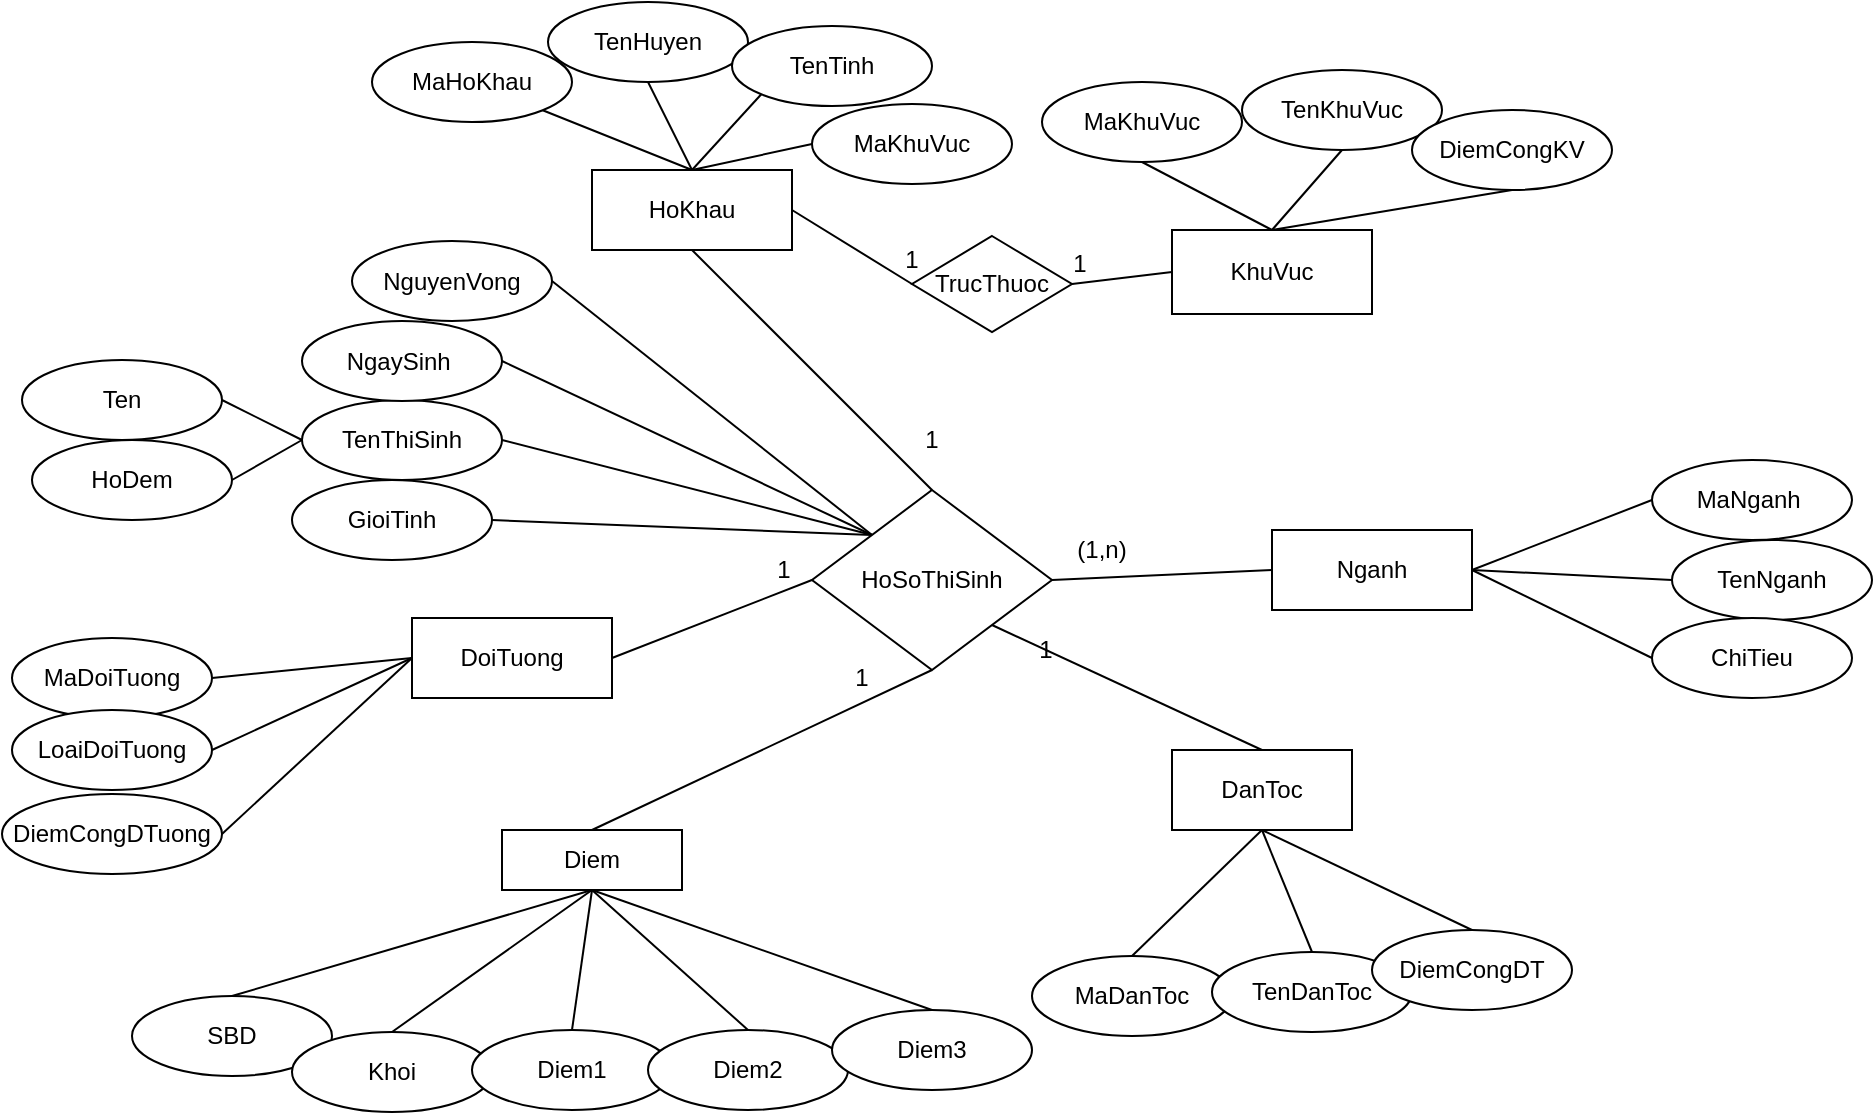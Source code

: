 <mxfile version="11.3.0" type="device" pages="1"><diagram id="OB_5ZmRaWI_FpevhPYKX" name="Page-1"><mxGraphModel dx="1092" dy="504" grid="1" gridSize="10" guides="1" tooltips="1" connect="1" arrows="1" fold="1" page="1" pageScale="1" pageWidth="850" pageHeight="1100" math="0" shadow="0"><root><mxCell id="0"/><mxCell id="1" parent="0"/><mxCell id="D_S3gE4rO2uJfi0yPm_R-3" value="TenThiSinh" style="ellipse;whiteSpace=wrap;html=1;" parent="1" vertex="1"><mxGeometry x="275" y="225" width="100" height="40" as="geometry"/></mxCell><mxCell id="D_S3gE4rO2uJfi0yPm_R-4" value="NgaySinh&amp;nbsp;" style="ellipse;whiteSpace=wrap;html=1;" parent="1" vertex="1"><mxGeometry x="275" y="185.5" width="100" height="40" as="geometry"/></mxCell><mxCell id="D_S3gE4rO2uJfi0yPm_R-5" value="GioiTinh" style="ellipse;whiteSpace=wrap;html=1;" parent="1" vertex="1"><mxGeometry x="270" y="265" width="100" height="40" as="geometry"/></mxCell><mxCell id="D_S3gE4rO2uJfi0yPm_R-10" value="NguyenVong" style="ellipse;whiteSpace=wrap;html=1;" parent="1" vertex="1"><mxGeometry x="300" y="145.5" width="100" height="40" as="geometry"/></mxCell><mxCell id="D_S3gE4rO2uJfi0yPm_R-11" value="HoKhau" style="rounded=0;whiteSpace=wrap;html=1;" parent="1" vertex="1"><mxGeometry x="420" y="110" width="100" height="40" as="geometry"/></mxCell><mxCell id="D_S3gE4rO2uJfi0yPm_R-12" value="MaHoKhau" style="ellipse;whiteSpace=wrap;html=1;" parent="1" vertex="1"><mxGeometry x="310" y="46" width="100" height="40" as="geometry"/></mxCell><mxCell id="D_S3gE4rO2uJfi0yPm_R-13" value="TenHuyen" style="ellipse;whiteSpace=wrap;html=1;" parent="1" vertex="1"><mxGeometry x="398" y="26" width="100" height="40" as="geometry"/></mxCell><mxCell id="D_S3gE4rO2uJfi0yPm_R-14" value="TenTinh" style="ellipse;whiteSpace=wrap;html=1;" parent="1" vertex="1"><mxGeometry x="490" y="38" width="100" height="40" as="geometry"/></mxCell><mxCell id="D_S3gE4rO2uJfi0yPm_R-15" value="MaKhuVuc" style="ellipse;whiteSpace=wrap;html=1;" parent="1" vertex="1"><mxGeometry x="530" y="77" width="100" height="40" as="geometry"/></mxCell><mxCell id="D_S3gE4rO2uJfi0yPm_R-16" value="MaKhuVuc" style="ellipse;whiteSpace=wrap;html=1;" parent="1" vertex="1"><mxGeometry x="645" y="66" width="100" height="40" as="geometry"/></mxCell><mxCell id="D_S3gE4rO2uJfi0yPm_R-17" value="TenKhuVuc" style="ellipse;whiteSpace=wrap;html=1;" parent="1" vertex="1"><mxGeometry x="745" y="60" width="100" height="40" as="geometry"/></mxCell><mxCell id="D_S3gE4rO2uJfi0yPm_R-18" value="DiemCongKV" style="ellipse;whiteSpace=wrap;html=1;" parent="1" vertex="1"><mxGeometry x="830" y="80" width="100" height="40" as="geometry"/></mxCell><mxCell id="D_S3gE4rO2uJfi0yPm_R-19" value="KhuVuc" style="rounded=0;whiteSpace=wrap;html=1;" parent="1" vertex="1"><mxGeometry x="710" y="140" width="100" height="42" as="geometry"/></mxCell><mxCell id="D_S3gE4rO2uJfi0yPm_R-20" value="MaDoiTuong" style="ellipse;whiteSpace=wrap;html=1;" parent="1" vertex="1"><mxGeometry x="130" y="344" width="100" height="40" as="geometry"/></mxCell><mxCell id="D_S3gE4rO2uJfi0yPm_R-21" value="LoaiDoiTuong" style="ellipse;whiteSpace=wrap;html=1;" parent="1" vertex="1"><mxGeometry x="130" y="380" width="100" height="40" as="geometry"/></mxCell><mxCell id="D_S3gE4rO2uJfi0yPm_R-22" value="DiemCongDTuong" style="ellipse;whiteSpace=wrap;html=1;" parent="1" vertex="1"><mxGeometry x="125" y="422" width="110" height="40" as="geometry"/></mxCell><mxCell id="D_S3gE4rO2uJfi0yPm_R-23" value="DoiTuong" style="rounded=0;whiteSpace=wrap;html=1;" parent="1" vertex="1"><mxGeometry x="330" y="334" width="100" height="40" as="geometry"/></mxCell><mxCell id="D_S3gE4rO2uJfi0yPm_R-24" value="Diem" style="rounded=0;whiteSpace=wrap;html=1;" parent="1" vertex="1"><mxGeometry x="375" y="440" width="90" height="30" as="geometry"/></mxCell><mxCell id="D_S3gE4rO2uJfi0yPm_R-25" value="SBD" style="ellipse;whiteSpace=wrap;html=1;" parent="1" vertex="1"><mxGeometry x="190" y="523" width="100" height="40" as="geometry"/></mxCell><mxCell id="D_S3gE4rO2uJfi0yPm_R-26" value="Khoi" style="ellipse;whiteSpace=wrap;html=1;" parent="1" vertex="1"><mxGeometry x="270" y="541" width="100" height="40" as="geometry"/></mxCell><mxCell id="D_S3gE4rO2uJfi0yPm_R-27" value="Diem1" style="ellipse;whiteSpace=wrap;html=1;" parent="1" vertex="1"><mxGeometry x="360" y="540" width="100" height="40" as="geometry"/></mxCell><mxCell id="D_S3gE4rO2uJfi0yPm_R-28" value="Diem2" style="ellipse;whiteSpace=wrap;html=1;" parent="1" vertex="1"><mxGeometry x="448" y="540" width="100" height="40" as="geometry"/></mxCell><mxCell id="D_S3gE4rO2uJfi0yPm_R-29" value="Diem3" style="ellipse;whiteSpace=wrap;html=1;" parent="1" vertex="1"><mxGeometry x="540" y="530" width="100" height="40" as="geometry"/></mxCell><mxCell id="D_S3gE4rO2uJfi0yPm_R-30" value="DanToc" style="rounded=0;whiteSpace=wrap;html=1;" parent="1" vertex="1"><mxGeometry x="710" y="400" width="90" height="40" as="geometry"/></mxCell><mxCell id="D_S3gE4rO2uJfi0yPm_R-31" value="MaDanToc" style="ellipse;whiteSpace=wrap;html=1;" parent="1" vertex="1"><mxGeometry x="640" y="503" width="100" height="40" as="geometry"/></mxCell><mxCell id="D_S3gE4rO2uJfi0yPm_R-32" value="TenDanToc" style="ellipse;whiteSpace=wrap;html=1;" parent="1" vertex="1"><mxGeometry x="730" y="501" width="100" height="40" as="geometry"/></mxCell><mxCell id="D_S3gE4rO2uJfi0yPm_R-33" value="DiemCongDT" style="ellipse;whiteSpace=wrap;html=1;" parent="1" vertex="1"><mxGeometry x="810" y="490" width="100" height="40" as="geometry"/></mxCell><mxCell id="D_S3gE4rO2uJfi0yPm_R-34" value="MaNganh&amp;nbsp;" style="ellipse;whiteSpace=wrap;html=1;" parent="1" vertex="1"><mxGeometry x="950" y="255" width="100" height="40" as="geometry"/></mxCell><mxCell id="D_S3gE4rO2uJfi0yPm_R-35" value="TenNganh" style="ellipse;whiteSpace=wrap;html=1;" parent="1" vertex="1"><mxGeometry x="960" y="295" width="100" height="40" as="geometry"/></mxCell><mxCell id="D_S3gE4rO2uJfi0yPm_R-36" value="ChiTieu" style="ellipse;whiteSpace=wrap;html=1;" parent="1" vertex="1"><mxGeometry x="950" y="334" width="100" height="40" as="geometry"/></mxCell><mxCell id="D_S3gE4rO2uJfi0yPm_R-37" value="Nganh" style="rounded=0;whiteSpace=wrap;html=1;" parent="1" vertex="1"><mxGeometry x="760" y="290" width="100" height="40" as="geometry"/></mxCell><mxCell id="D_S3gE4rO2uJfi0yPm_R-45" value="TrucThuoc" style="rhombus;whiteSpace=wrap;html=1;" parent="1" vertex="1"><mxGeometry x="580" y="143" width="80" height="48" as="geometry"/></mxCell><mxCell id="D_S3gE4rO2uJfi0yPm_R-46" value="" style="endArrow=none;html=1;exitX=1;exitY=0.5;exitDx=0;exitDy=0;entryX=0;entryY=0.5;entryDx=0;entryDy=0;" parent="1" source="D_S3gE4rO2uJfi0yPm_R-11" target="D_S3gE4rO2uJfi0yPm_R-45" edge="1"><mxGeometry width="50" height="50" relative="1" as="geometry"><mxPoint x="540" y="190" as="sourcePoint"/><mxPoint x="590" y="140" as="targetPoint"/></mxGeometry></mxCell><mxCell id="D_S3gE4rO2uJfi0yPm_R-47" value="" style="endArrow=none;html=1;entryX=0;entryY=0.5;entryDx=0;entryDy=0;exitX=1;exitY=0.5;exitDx=0;exitDy=0;" parent="1" source="D_S3gE4rO2uJfi0yPm_R-45" target="D_S3gE4rO2uJfi0yPm_R-19" edge="1"><mxGeometry width="50" height="50" relative="1" as="geometry"><mxPoint x="640" y="230" as="sourcePoint"/><mxPoint x="690" y="180" as="targetPoint"/></mxGeometry></mxCell><mxCell id="lRm2P8L8RYFZ5Ru9Ug25-1" value="HoSoThiSinh" style="rhombus;whiteSpace=wrap;html=1;" vertex="1" parent="1"><mxGeometry x="530" y="270" width="120" height="90" as="geometry"/></mxCell><mxCell id="lRm2P8L8RYFZ5Ru9Ug25-3" value="" style="endArrow=none;html=1;entryX=0.5;entryY=1;entryDx=0;entryDy=0;exitX=0.5;exitY=0;exitDx=0;exitDy=0;" edge="1" parent="1" source="lRm2P8L8RYFZ5Ru9Ug25-1" target="D_S3gE4rO2uJfi0yPm_R-11"><mxGeometry width="50" height="50" relative="1" as="geometry"><mxPoint x="480" y="240" as="sourcePoint"/><mxPoint x="530" y="190" as="targetPoint"/></mxGeometry></mxCell><mxCell id="lRm2P8L8RYFZ5Ru9Ug25-5" value="" style="endArrow=none;html=1;entryX=0.5;entryY=0;entryDx=0;entryDy=0;" edge="1" parent="1" source="D_S3gE4rO2uJfi0yPm_R-12" target="D_S3gE4rO2uJfi0yPm_R-11"><mxGeometry width="50" height="50" relative="1" as="geometry"><mxPoint x="360" y="136" as="sourcePoint"/><mxPoint x="360" y="156.711" as="targetPoint"/></mxGeometry></mxCell><mxCell id="lRm2P8L8RYFZ5Ru9Ug25-6" value="" style="endArrow=none;html=1;entryX=0.5;entryY=1;entryDx=0;entryDy=0;exitX=0.5;exitY=0;exitDx=0;exitDy=0;" edge="1" parent="1" source="D_S3gE4rO2uJfi0yPm_R-11" target="D_S3gE4rO2uJfi0yPm_R-13"><mxGeometry width="50" height="50" relative="1" as="geometry"><mxPoint x="430" y="120" as="sourcePoint"/><mxPoint x="480" y="70" as="targetPoint"/></mxGeometry></mxCell><mxCell id="lRm2P8L8RYFZ5Ru9Ug25-7" value="" style="endArrow=none;html=1;entryX=0;entryY=1;entryDx=0;entryDy=0;exitX=0.5;exitY=0;exitDx=0;exitDy=0;" edge="1" parent="1" source="D_S3gE4rO2uJfi0yPm_R-11" target="D_S3gE4rO2uJfi0yPm_R-14"><mxGeometry width="50" height="50" relative="1" as="geometry"><mxPoint x="450" y="120" as="sourcePoint"/><mxPoint x="500" y="70" as="targetPoint"/></mxGeometry></mxCell><mxCell id="lRm2P8L8RYFZ5Ru9Ug25-8" value="" style="endArrow=none;html=1;entryX=0;entryY=0.5;entryDx=0;entryDy=0;exitX=0.5;exitY=0;exitDx=0;exitDy=0;" edge="1" parent="1" source="D_S3gE4rO2uJfi0yPm_R-11" target="D_S3gE4rO2uJfi0yPm_R-15"><mxGeometry width="50" height="50" relative="1" as="geometry"><mxPoint x="490" y="150" as="sourcePoint"/><mxPoint x="540" y="100" as="targetPoint"/></mxGeometry></mxCell><mxCell id="lRm2P8L8RYFZ5Ru9Ug25-10" value="" style="endArrow=none;html=1;entryX=0.5;entryY=1;entryDx=0;entryDy=0;exitX=0.5;exitY=0;exitDx=0;exitDy=0;" edge="1" parent="1" source="D_S3gE4rO2uJfi0yPm_R-19" target="D_S3gE4rO2uJfi0yPm_R-17"><mxGeometry width="50" height="50" relative="1" as="geometry"><mxPoint x="740" y="160" as="sourcePoint"/><mxPoint x="790" y="110" as="targetPoint"/></mxGeometry></mxCell><mxCell id="lRm2P8L8RYFZ5Ru9Ug25-11" value="" style="endArrow=none;html=1;entryX=0.5;entryY=1;entryDx=0;entryDy=0;exitX=0.5;exitY=0;exitDx=0;exitDy=0;" edge="1" parent="1" source="D_S3gE4rO2uJfi0yPm_R-19" target="D_S3gE4rO2uJfi0yPm_R-18"><mxGeometry width="50" height="50" relative="1" as="geometry"><mxPoint x="800" y="180" as="sourcePoint"/><mxPoint x="850" y="130" as="targetPoint"/></mxGeometry></mxCell><mxCell id="lRm2P8L8RYFZ5Ru9Ug25-12" value="" style="endArrow=none;html=1;entryX=0.5;entryY=1;entryDx=0;entryDy=0;exitX=0.5;exitY=0;exitDx=0;exitDy=0;" edge="1" parent="1" source="D_S3gE4rO2uJfi0yPm_R-19" target="D_S3gE4rO2uJfi0yPm_R-16"><mxGeometry width="50" height="50" relative="1" as="geometry"><mxPoint x="670" y="160" as="sourcePoint"/><mxPoint x="720" y="110" as="targetPoint"/></mxGeometry></mxCell><mxCell id="lRm2P8L8RYFZ5Ru9Ug25-13" value="" style="endArrow=none;html=1;entryX=1;entryY=0.5;entryDx=0;entryDy=0;exitX=0;exitY=0.5;exitDx=0;exitDy=0;" edge="1" parent="1" source="D_S3gE4rO2uJfi0yPm_R-34" target="D_S3gE4rO2uJfi0yPm_R-37"><mxGeometry width="50" height="50" relative="1" as="geometry"><mxPoint x="740" y="370" as="sourcePoint"/><mxPoint x="790" y="320" as="targetPoint"/><Array as="points"/></mxGeometry></mxCell><mxCell id="lRm2P8L8RYFZ5Ru9Ug25-14" value="" style="endArrow=none;html=1;entryX=0;entryY=0.5;entryDx=0;entryDy=0;exitX=1;exitY=0.5;exitDx=0;exitDy=0;" edge="1" parent="1" source="D_S3gE4rO2uJfi0yPm_R-37" target="D_S3gE4rO2uJfi0yPm_R-35"><mxGeometry width="50" height="50" relative="1" as="geometry"><mxPoint x="1010" y="360" as="sourcePoint"/><mxPoint x="1060" y="310" as="targetPoint"/></mxGeometry></mxCell><mxCell id="lRm2P8L8RYFZ5Ru9Ug25-15" value="" style="endArrow=none;html=1;entryX=0;entryY=0.5;entryDx=0;entryDy=0;exitX=1;exitY=0.5;exitDx=0;exitDy=0;" edge="1" parent="1" source="D_S3gE4rO2uJfi0yPm_R-37" target="D_S3gE4rO2uJfi0yPm_R-36"><mxGeometry width="50" height="50" relative="1" as="geometry"><mxPoint x="1010" y="390" as="sourcePoint"/><mxPoint x="1060" y="340" as="targetPoint"/></mxGeometry></mxCell><mxCell id="lRm2P8L8RYFZ5Ru9Ug25-16" value="" style="endArrow=none;html=1;entryX=0;entryY=0.5;entryDx=0;entryDy=0;exitX=1;exitY=0.5;exitDx=0;exitDy=0;" edge="1" parent="1" source="lRm2P8L8RYFZ5Ru9Ug25-1" target="D_S3gE4rO2uJfi0yPm_R-37"><mxGeometry width="50" height="50" relative="1" as="geometry"><mxPoint x="660" y="380" as="sourcePoint"/><mxPoint x="710" y="330" as="targetPoint"/></mxGeometry></mxCell><mxCell id="lRm2P8L8RYFZ5Ru9Ug25-17" value="" style="endArrow=none;html=1;exitX=0.5;exitY=0;exitDx=0;exitDy=0;" edge="1" parent="1" source="D_S3gE4rO2uJfi0yPm_R-25"><mxGeometry width="50" height="50" relative="1" as="geometry"><mxPoint x="300" y="530" as="sourcePoint"/><mxPoint x="420" y="470" as="targetPoint"/></mxGeometry></mxCell><mxCell id="lRm2P8L8RYFZ5Ru9Ug25-18" value="" style="endArrow=none;html=1;entryX=0.5;entryY=1;entryDx=0;entryDy=0;exitX=0.5;exitY=0;exitDx=0;exitDy=0;" edge="1" parent="1" source="D_S3gE4rO2uJfi0yPm_R-26" target="D_S3gE4rO2uJfi0yPm_R-24"><mxGeometry width="50" height="50" relative="1" as="geometry"><mxPoint x="380" y="500" as="sourcePoint"/><mxPoint x="430" y="450" as="targetPoint"/></mxGeometry></mxCell><mxCell id="lRm2P8L8RYFZ5Ru9Ug25-19" value="" style="endArrow=none;html=1;exitX=0.5;exitY=0;exitDx=0;exitDy=0;entryX=0.5;entryY=1;entryDx=0;entryDy=0;" edge="1" parent="1" source="D_S3gE4rO2uJfi0yPm_R-27" target="D_S3gE4rO2uJfi0yPm_R-24"><mxGeometry width="50" height="50" relative="1" as="geometry"><mxPoint x="410" y="510" as="sourcePoint"/><mxPoint x="460" y="460" as="targetPoint"/></mxGeometry></mxCell><mxCell id="lRm2P8L8RYFZ5Ru9Ug25-20" value="" style="endArrow=none;html=1;exitX=0.5;exitY=0;exitDx=0;exitDy=0;entryX=0.5;entryY=1;entryDx=0;entryDy=0;" edge="1" parent="1" source="D_S3gE4rO2uJfi0yPm_R-28" target="D_S3gE4rO2uJfi0yPm_R-24"><mxGeometry width="50" height="50" relative="1" as="geometry"><mxPoint x="450" y="490" as="sourcePoint"/><mxPoint x="500" y="440" as="targetPoint"/></mxGeometry></mxCell><mxCell id="lRm2P8L8RYFZ5Ru9Ug25-21" value="" style="endArrow=none;html=1;entryX=0.5;entryY=0;entryDx=0;entryDy=0;exitX=0.5;exitY=1;exitDx=0;exitDy=0;" edge="1" parent="1" source="D_S3gE4rO2uJfi0yPm_R-24" target="D_S3gE4rO2uJfi0yPm_R-29"><mxGeometry width="50" height="50" relative="1" as="geometry"><mxPoint x="520" y="480" as="sourcePoint"/><mxPoint x="570" y="430" as="targetPoint"/></mxGeometry></mxCell><mxCell id="lRm2P8L8RYFZ5Ru9Ug25-22" value="" style="endArrow=none;html=1;exitX=0.5;exitY=0;exitDx=0;exitDy=0;entryX=0.5;entryY=1;entryDx=0;entryDy=0;" edge="1" parent="1" source="D_S3gE4rO2uJfi0yPm_R-31" target="D_S3gE4rO2uJfi0yPm_R-30"><mxGeometry width="50" height="50" relative="1" as="geometry"><mxPoint x="620" y="480" as="sourcePoint"/><mxPoint x="670" y="430" as="targetPoint"/></mxGeometry></mxCell><mxCell id="lRm2P8L8RYFZ5Ru9Ug25-23" value="" style="endArrow=none;html=1;exitX=0.5;exitY=0;exitDx=0;exitDy=0;entryX=0.5;entryY=1;entryDx=0;entryDy=0;" edge="1" parent="1" source="D_S3gE4rO2uJfi0yPm_R-32" target="D_S3gE4rO2uJfi0yPm_R-30"><mxGeometry width="50" height="50" relative="1" as="geometry"><mxPoint x="830" y="570" as="sourcePoint"/><mxPoint x="880" y="520" as="targetPoint"/></mxGeometry></mxCell><mxCell id="lRm2P8L8RYFZ5Ru9Ug25-24" value="" style="endArrow=none;html=1;exitX=0.5;exitY=0;exitDx=0;exitDy=0;entryX=0.5;entryY=1;entryDx=0;entryDy=0;" edge="1" parent="1" source="D_S3gE4rO2uJfi0yPm_R-33" target="D_S3gE4rO2uJfi0yPm_R-30"><mxGeometry width="50" height="50" relative="1" as="geometry"><mxPoint x="850" y="550" as="sourcePoint"/><mxPoint x="900" y="500" as="targetPoint"/></mxGeometry></mxCell><mxCell id="lRm2P8L8RYFZ5Ru9Ug25-25" value="" style="endArrow=none;html=1;exitX=1;exitY=0.5;exitDx=0;exitDy=0;entryX=0;entryY=0.5;entryDx=0;entryDy=0;" edge="1" parent="1" source="D_S3gE4rO2uJfi0yPm_R-20" target="D_S3gE4rO2uJfi0yPm_R-23"><mxGeometry width="50" height="50" relative="1" as="geometry"><mxPoint x="170" y="400" as="sourcePoint"/><mxPoint x="220" y="350" as="targetPoint"/></mxGeometry></mxCell><mxCell id="lRm2P8L8RYFZ5Ru9Ug25-26" value="" style="endArrow=none;html=1;exitX=1;exitY=0.5;exitDx=0;exitDy=0;entryX=0;entryY=0.5;entryDx=0;entryDy=0;" edge="1" parent="1" source="D_S3gE4rO2uJfi0yPm_R-21" target="D_S3gE4rO2uJfi0yPm_R-23"><mxGeometry width="50" height="50" relative="1" as="geometry"><mxPoint x="170" y="400" as="sourcePoint"/><mxPoint x="220" y="350" as="targetPoint"/></mxGeometry></mxCell><mxCell id="lRm2P8L8RYFZ5Ru9Ug25-27" value="" style="endArrow=none;html=1;exitX=1;exitY=0.5;exitDx=0;exitDy=0;entryX=0;entryY=0.5;entryDx=0;entryDy=0;" edge="1" parent="1" source="D_S3gE4rO2uJfi0yPm_R-22" target="D_S3gE4rO2uJfi0yPm_R-23"><mxGeometry width="50" height="50" relative="1" as="geometry"><mxPoint x="190" y="430" as="sourcePoint"/><mxPoint x="240" y="380" as="targetPoint"/></mxGeometry></mxCell><mxCell id="lRm2P8L8RYFZ5Ru9Ug25-28" value="" style="endArrow=none;html=1;entryX=0.5;entryY=0;entryDx=0;entryDy=0;exitX=1;exitY=1;exitDx=0;exitDy=0;" edge="1" parent="1" source="lRm2P8L8RYFZ5Ru9Ug25-1" target="D_S3gE4rO2uJfi0yPm_R-30"><mxGeometry width="50" height="50" relative="1" as="geometry"><mxPoint x="690" y="440" as="sourcePoint"/><mxPoint x="740" y="390" as="targetPoint"/></mxGeometry></mxCell><mxCell id="lRm2P8L8RYFZ5Ru9Ug25-30" value="" style="endArrow=none;html=1;entryX=0;entryY=0.5;entryDx=0;entryDy=0;exitX=1;exitY=0.5;exitDx=0;exitDy=0;" edge="1" parent="1" source="D_S3gE4rO2uJfi0yPm_R-23" target="lRm2P8L8RYFZ5Ru9Ug25-1"><mxGeometry width="50" height="50" relative="1" as="geometry"><mxPoint x="430" y="360" as="sourcePoint"/><mxPoint x="480" y="310" as="targetPoint"/></mxGeometry></mxCell><mxCell id="lRm2P8L8RYFZ5Ru9Ug25-31" value="" style="endArrow=none;html=1;entryX=0.5;entryY=1;entryDx=0;entryDy=0;exitX=0.5;exitY=0;exitDx=0;exitDy=0;" edge="1" parent="1" source="D_S3gE4rO2uJfi0yPm_R-24" target="lRm2P8L8RYFZ5Ru9Ug25-1"><mxGeometry width="50" height="50" relative="1" as="geometry"><mxPoint x="480" y="410" as="sourcePoint"/><mxPoint x="530" y="360" as="targetPoint"/></mxGeometry></mxCell><mxCell id="lRm2P8L8RYFZ5Ru9Ug25-32" value="" style="endArrow=none;html=1;entryX=0;entryY=0;entryDx=0;entryDy=0;exitX=1;exitY=0.5;exitDx=0;exitDy=0;" edge="1" parent="1" source="D_S3gE4rO2uJfi0yPm_R-10" target="lRm2P8L8RYFZ5Ru9Ug25-1"><mxGeometry width="50" height="50" relative="1" as="geometry"><mxPoint x="410" y="280" as="sourcePoint"/><mxPoint x="460" y="230" as="targetPoint"/></mxGeometry></mxCell><mxCell id="lRm2P8L8RYFZ5Ru9Ug25-33" value="" style="endArrow=none;html=1;entryX=0;entryY=0;entryDx=0;entryDy=0;exitX=1;exitY=0.5;exitDx=0;exitDy=0;" edge="1" parent="1" source="D_S3gE4rO2uJfi0yPm_R-4" target="lRm2P8L8RYFZ5Ru9Ug25-1"><mxGeometry width="50" height="50" relative="1" as="geometry"><mxPoint x="370" y="240" as="sourcePoint"/><mxPoint x="420" y="190" as="targetPoint"/></mxGeometry></mxCell><mxCell id="lRm2P8L8RYFZ5Ru9Ug25-34" value="" style="endArrow=none;html=1;entryX=0;entryY=0;entryDx=0;entryDy=0;exitX=1;exitY=0.5;exitDx=0;exitDy=0;" edge="1" parent="1" source="D_S3gE4rO2uJfi0yPm_R-3" target="lRm2P8L8RYFZ5Ru9Ug25-1"><mxGeometry width="50" height="50" relative="1" as="geometry"><mxPoint x="350" y="240" as="sourcePoint"/><mxPoint x="400" y="190" as="targetPoint"/></mxGeometry></mxCell><mxCell id="lRm2P8L8RYFZ5Ru9Ug25-35" value="" style="endArrow=none;html=1;entryX=0;entryY=0;entryDx=0;entryDy=0;exitX=1;exitY=0.5;exitDx=0;exitDy=0;" edge="1" parent="1" source="D_S3gE4rO2uJfi0yPm_R-5" target="lRm2P8L8RYFZ5Ru9Ug25-1"><mxGeometry width="50" height="50" relative="1" as="geometry"><mxPoint x="380" y="280" as="sourcePoint"/><mxPoint x="430" y="230" as="targetPoint"/></mxGeometry></mxCell><mxCell id="lRm2P8L8RYFZ5Ru9Ug25-36" value="Ten" style="ellipse;whiteSpace=wrap;html=1;" vertex="1" parent="1"><mxGeometry x="135" y="205" width="100" height="40" as="geometry"/></mxCell><mxCell id="lRm2P8L8RYFZ5Ru9Ug25-37" value="HoDem" style="ellipse;whiteSpace=wrap;html=1;" vertex="1" parent="1"><mxGeometry x="140" y="245" width="100" height="40" as="geometry"/></mxCell><mxCell id="lRm2P8L8RYFZ5Ru9Ug25-38" value="" style="endArrow=none;html=1;entryX=0;entryY=0.5;entryDx=0;entryDy=0;exitX=1;exitY=0.5;exitDx=0;exitDy=0;" edge="1" parent="1" source="lRm2P8L8RYFZ5Ru9Ug25-36" target="D_S3gE4rO2uJfi0yPm_R-3"><mxGeometry width="50" height="50" relative="1" as="geometry"><mxPoint x="180" y="180" as="sourcePoint"/><mxPoint x="230" y="130" as="targetPoint"/></mxGeometry></mxCell><mxCell id="lRm2P8L8RYFZ5Ru9Ug25-40" value="" style="endArrow=none;html=1;entryX=0;entryY=0.5;entryDx=0;entryDy=0;exitX=1;exitY=0.5;exitDx=0;exitDy=0;" edge="1" parent="1" source="lRm2P8L8RYFZ5Ru9Ug25-37" target="D_S3gE4rO2uJfi0yPm_R-3"><mxGeometry width="50" height="50" relative="1" as="geometry"><mxPoint x="170" y="300" as="sourcePoint"/><mxPoint x="220" y="250" as="targetPoint"/></mxGeometry></mxCell><mxCell id="lRm2P8L8RYFZ5Ru9Ug25-42" value="1" style="text;html=1;strokeColor=none;fillColor=none;align=center;verticalAlign=middle;whiteSpace=wrap;rounded=0;" vertex="1" parent="1"><mxGeometry x="570" y="235" width="40" height="20" as="geometry"/></mxCell><mxCell id="lRm2P8L8RYFZ5Ru9Ug25-43" value="(1,n)" style="text;html=1;strokeColor=none;fillColor=none;align=center;verticalAlign=middle;whiteSpace=wrap;rounded=0;" vertex="1" parent="1"><mxGeometry x="655" y="290" width="40" height="20" as="geometry"/></mxCell><mxCell id="lRm2P8L8RYFZ5Ru9Ug25-44" value="1" style="text;html=1;strokeColor=none;fillColor=none;align=center;verticalAlign=middle;whiteSpace=wrap;rounded=0;" vertex="1" parent="1"><mxGeometry x="627" y="340" width="40" height="20" as="geometry"/></mxCell><mxCell id="lRm2P8L8RYFZ5Ru9Ug25-45" value="1" style="text;html=1;strokeColor=none;fillColor=none;align=center;verticalAlign=middle;whiteSpace=wrap;rounded=0;" vertex="1" parent="1"><mxGeometry x="535" y="354" width="40" height="20" as="geometry"/></mxCell><mxCell id="lRm2P8L8RYFZ5Ru9Ug25-46" value="1" style="text;html=1;strokeColor=none;fillColor=none;align=center;verticalAlign=middle;whiteSpace=wrap;rounded=0;" vertex="1" parent="1"><mxGeometry x="496" y="300" width="40" height="20" as="geometry"/></mxCell><mxCell id="lRm2P8L8RYFZ5Ru9Ug25-47" value="1" style="text;html=1;strokeColor=none;fillColor=none;align=center;verticalAlign=middle;whiteSpace=wrap;rounded=0;" vertex="1" parent="1"><mxGeometry x="560" y="144.5" width="40" height="20" as="geometry"/></mxCell><mxCell id="lRm2P8L8RYFZ5Ru9Ug25-48" value="1" style="text;html=1;strokeColor=none;fillColor=none;align=center;verticalAlign=middle;whiteSpace=wrap;rounded=0;" vertex="1" parent="1"><mxGeometry x="644" y="147" width="40" height="20" as="geometry"/></mxCell></root></mxGraphModel></diagram></mxfile>